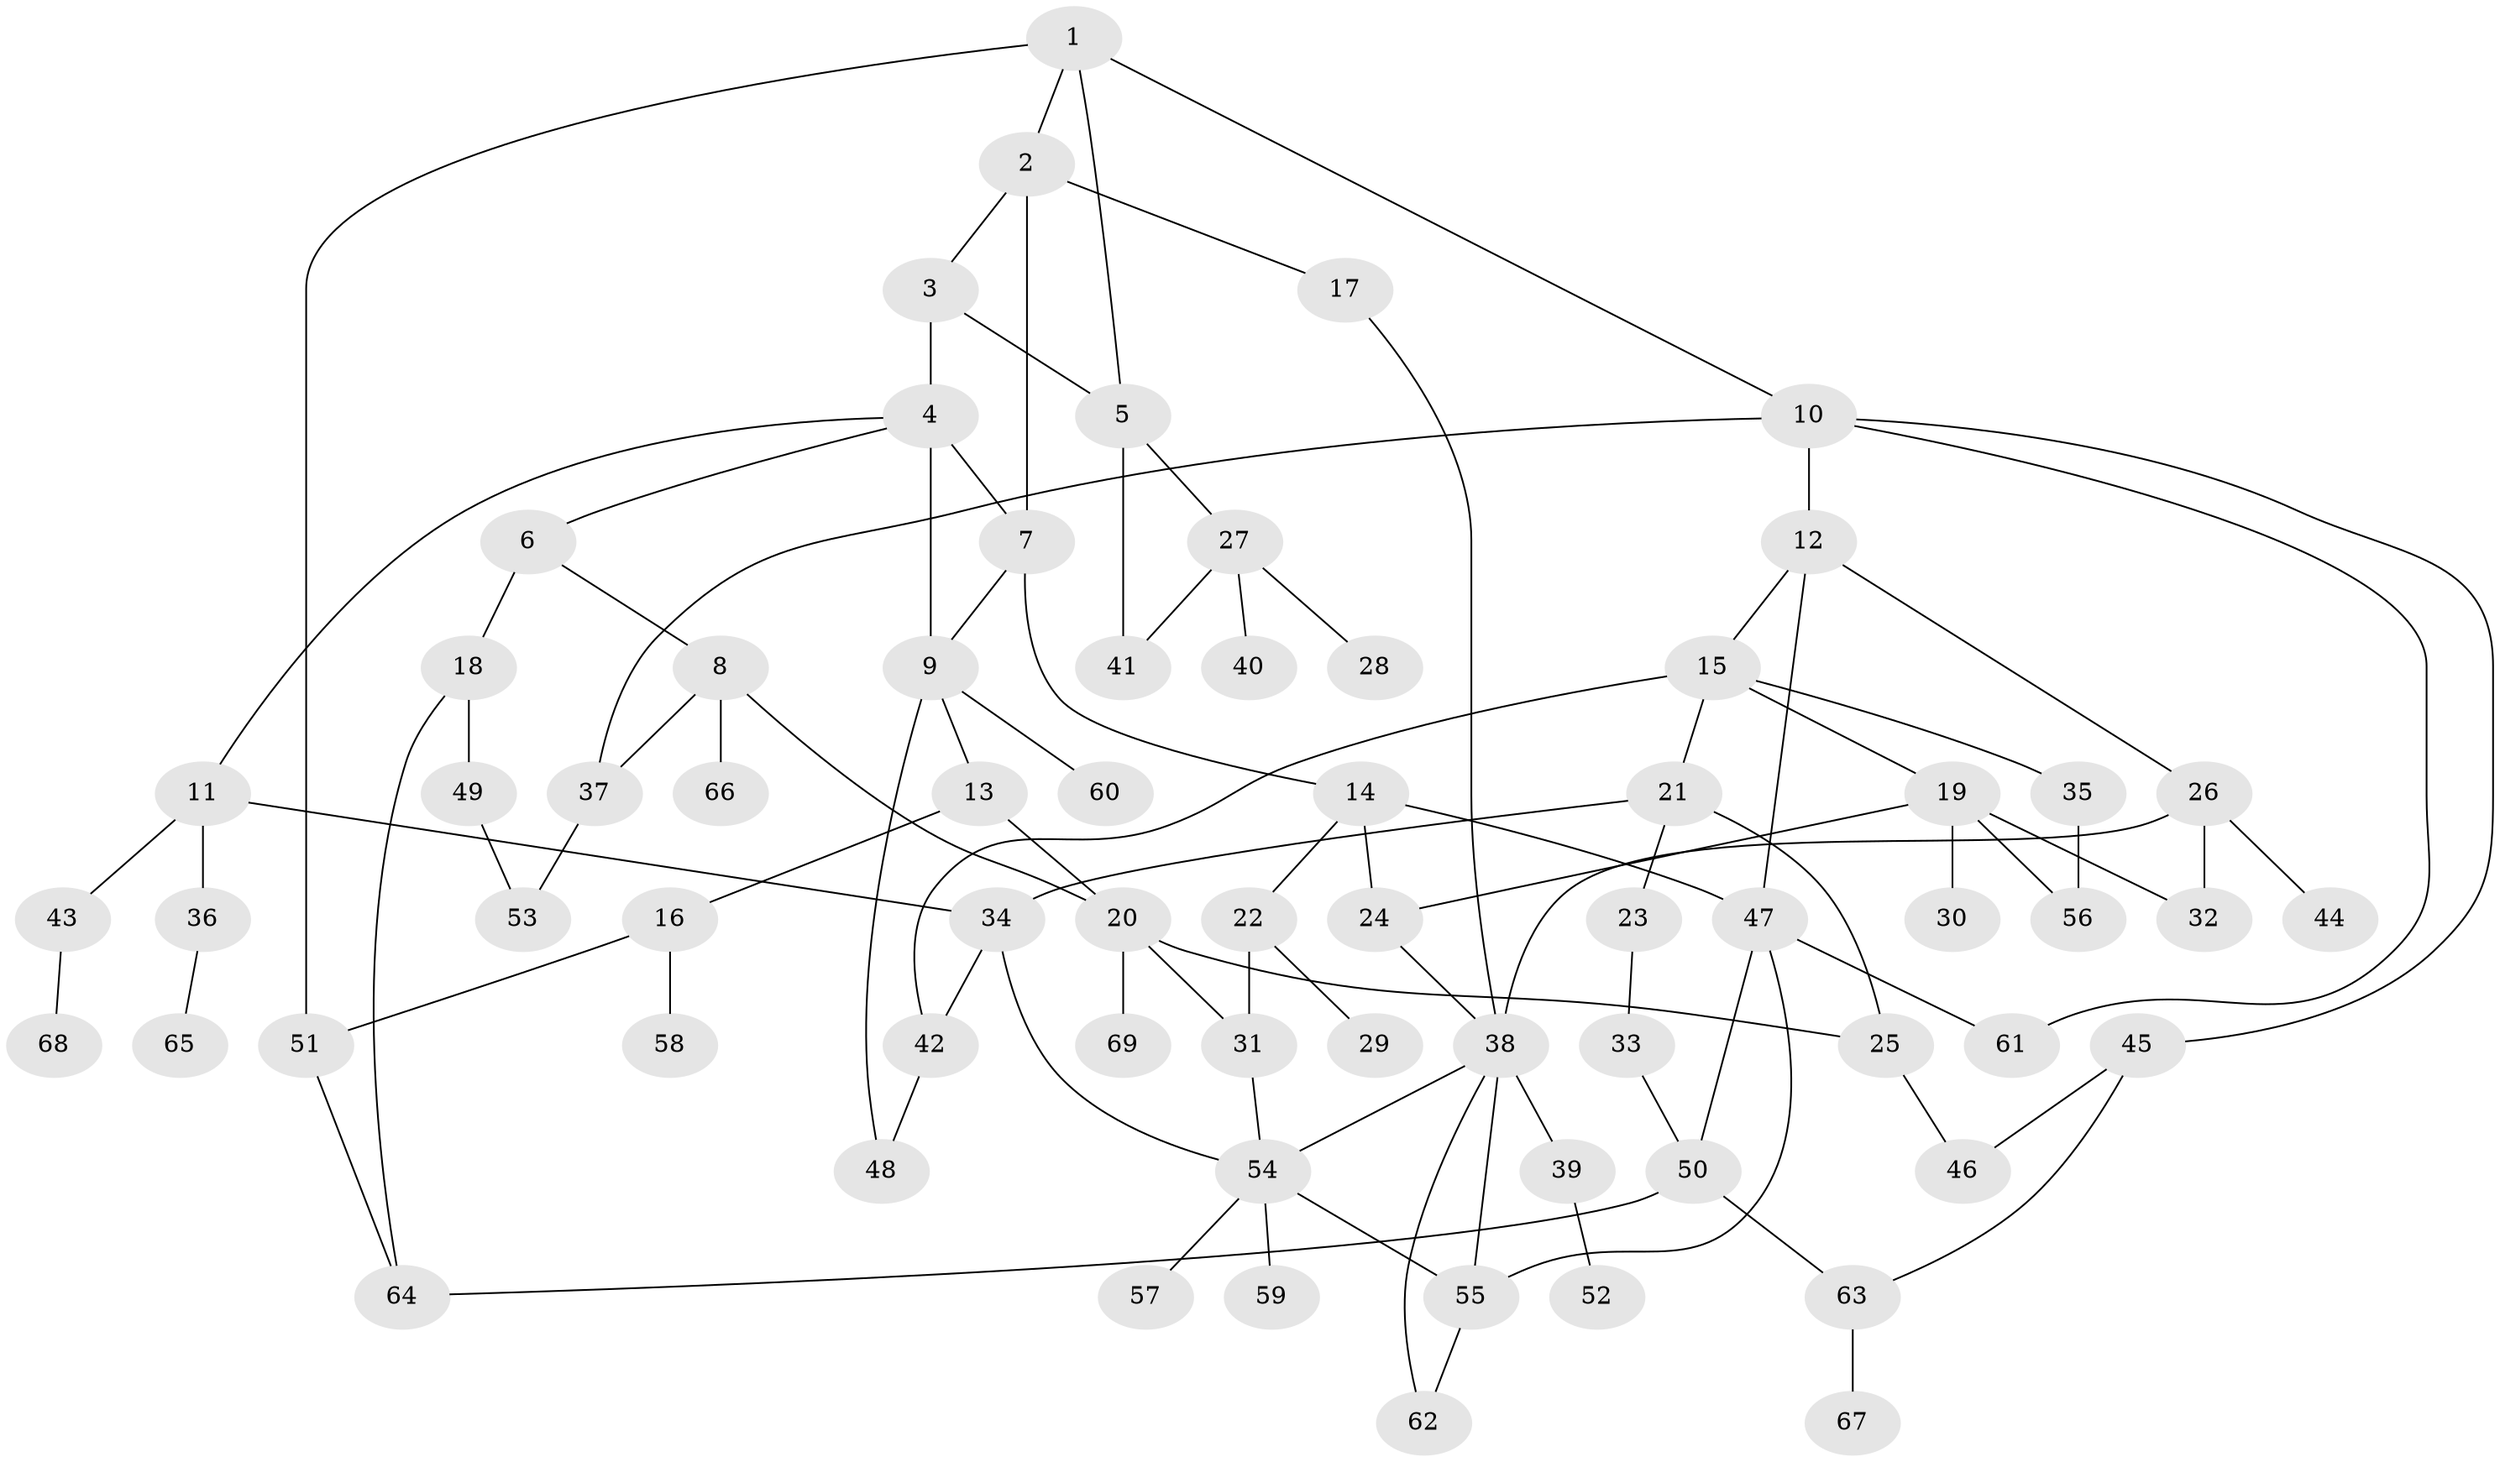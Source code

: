 // Generated by graph-tools (version 1.1) at 2025/13/03/09/25 04:13:37]
// undirected, 69 vertices, 98 edges
graph export_dot {
graph [start="1"]
  node [color=gray90,style=filled];
  1;
  2;
  3;
  4;
  5;
  6;
  7;
  8;
  9;
  10;
  11;
  12;
  13;
  14;
  15;
  16;
  17;
  18;
  19;
  20;
  21;
  22;
  23;
  24;
  25;
  26;
  27;
  28;
  29;
  30;
  31;
  32;
  33;
  34;
  35;
  36;
  37;
  38;
  39;
  40;
  41;
  42;
  43;
  44;
  45;
  46;
  47;
  48;
  49;
  50;
  51;
  52;
  53;
  54;
  55;
  56;
  57;
  58;
  59;
  60;
  61;
  62;
  63;
  64;
  65;
  66;
  67;
  68;
  69;
  1 -- 2;
  1 -- 5;
  1 -- 10;
  1 -- 51;
  2 -- 3;
  2 -- 17;
  2 -- 7;
  3 -- 4;
  3 -- 5;
  4 -- 6;
  4 -- 7;
  4 -- 9;
  4 -- 11;
  5 -- 27;
  5 -- 41;
  6 -- 8;
  6 -- 18;
  7 -- 14;
  7 -- 9;
  8 -- 37;
  8 -- 66;
  8 -- 20;
  9 -- 13;
  9 -- 48;
  9 -- 60;
  10 -- 12;
  10 -- 45;
  10 -- 61;
  10 -- 37;
  11 -- 34;
  11 -- 36;
  11 -- 43;
  12 -- 15;
  12 -- 26;
  12 -- 47;
  13 -- 16;
  13 -- 20;
  14 -- 22;
  14 -- 24;
  14 -- 47;
  15 -- 19;
  15 -- 21;
  15 -- 35;
  15 -- 42;
  16 -- 58;
  16 -- 51;
  17 -- 38;
  18 -- 49;
  18 -- 64;
  19 -- 24;
  19 -- 30;
  19 -- 32;
  19 -- 56;
  20 -- 31;
  20 -- 69;
  20 -- 25;
  21 -- 23;
  21 -- 25;
  21 -- 34;
  22 -- 29;
  22 -- 31;
  23 -- 33;
  24 -- 38;
  25 -- 46;
  26 -- 32;
  26 -- 38;
  26 -- 44;
  27 -- 28;
  27 -- 40;
  27 -- 41;
  31 -- 54;
  33 -- 50;
  34 -- 42;
  34 -- 54;
  35 -- 56;
  36 -- 65;
  37 -- 53;
  38 -- 39;
  38 -- 54;
  38 -- 55;
  38 -- 62;
  39 -- 52;
  42 -- 48;
  43 -- 68;
  45 -- 46;
  45 -- 63;
  47 -- 50;
  47 -- 55;
  47 -- 61;
  49 -- 53;
  50 -- 63;
  50 -- 64;
  51 -- 64;
  54 -- 55;
  54 -- 57;
  54 -- 59;
  55 -- 62;
  63 -- 67;
}

